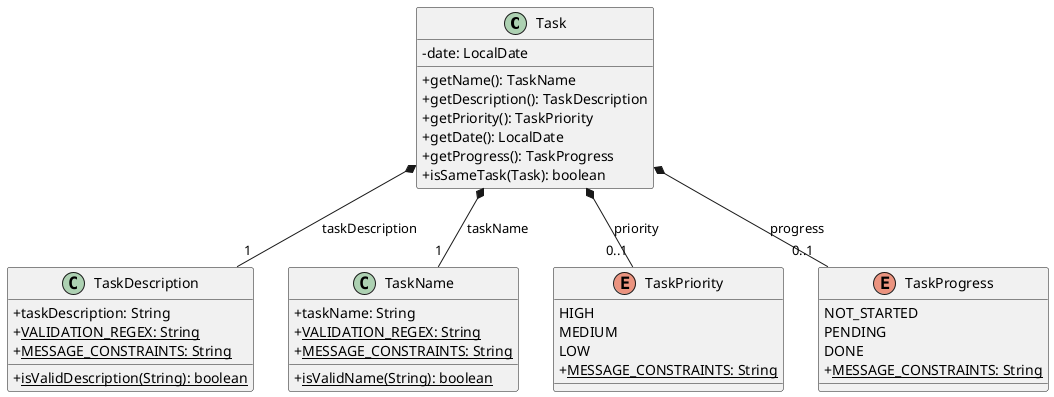 @startuml
skinparam classAttributeIconSize 0

class Task {
  - date: LocalDate
  + getName(): TaskName
  + getDescription(): TaskDescription
  + getPriority(): TaskPriority
  + getDate(): LocalDate
  + getProgress(): TaskProgress
  + isSameTask(Task): boolean
}

class TaskDescription {
  + taskDescription: String
  + <u>VALIDATION_REGEX: String
  + <u>MESSAGE_CONSTRAINTS: String
  + <u>isValidDescription(String): boolean
}

class TaskName {
  + taskName: String
  + <u>VALIDATION_REGEX: String
  + <u>MESSAGE_CONSTRAINTS: String
  + <u>isValidName(String): boolean
}

enum TaskPriority {
    HIGH
    MEDIUM
    LOW
    + <u>MESSAGE_CONSTRAINTS: String
}

enum TaskProgress {
    NOT_STARTED
    PENDING
    DONE
    + <u>MESSAGE_CONSTRAINTS: String
}

Task *-- "1" TaskDescription: taskDescription
Task *-- "1" TaskName: taskName
Task *-- "0..1" TaskPriority: priority
Task *-- "0..1" TaskProgress: progress

@enduml
